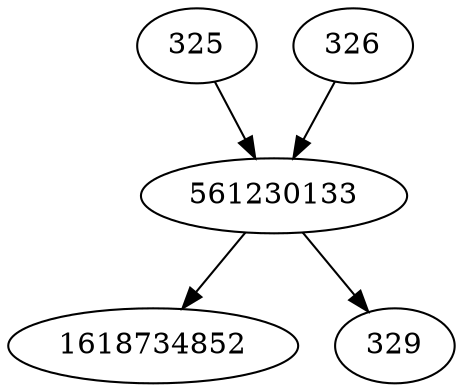 strict digraph  {
1618734852;
325;
326;
329;
561230133;
325 -> 561230133;
326 -> 561230133;
561230133 -> 1618734852;
561230133 -> 329;
}
